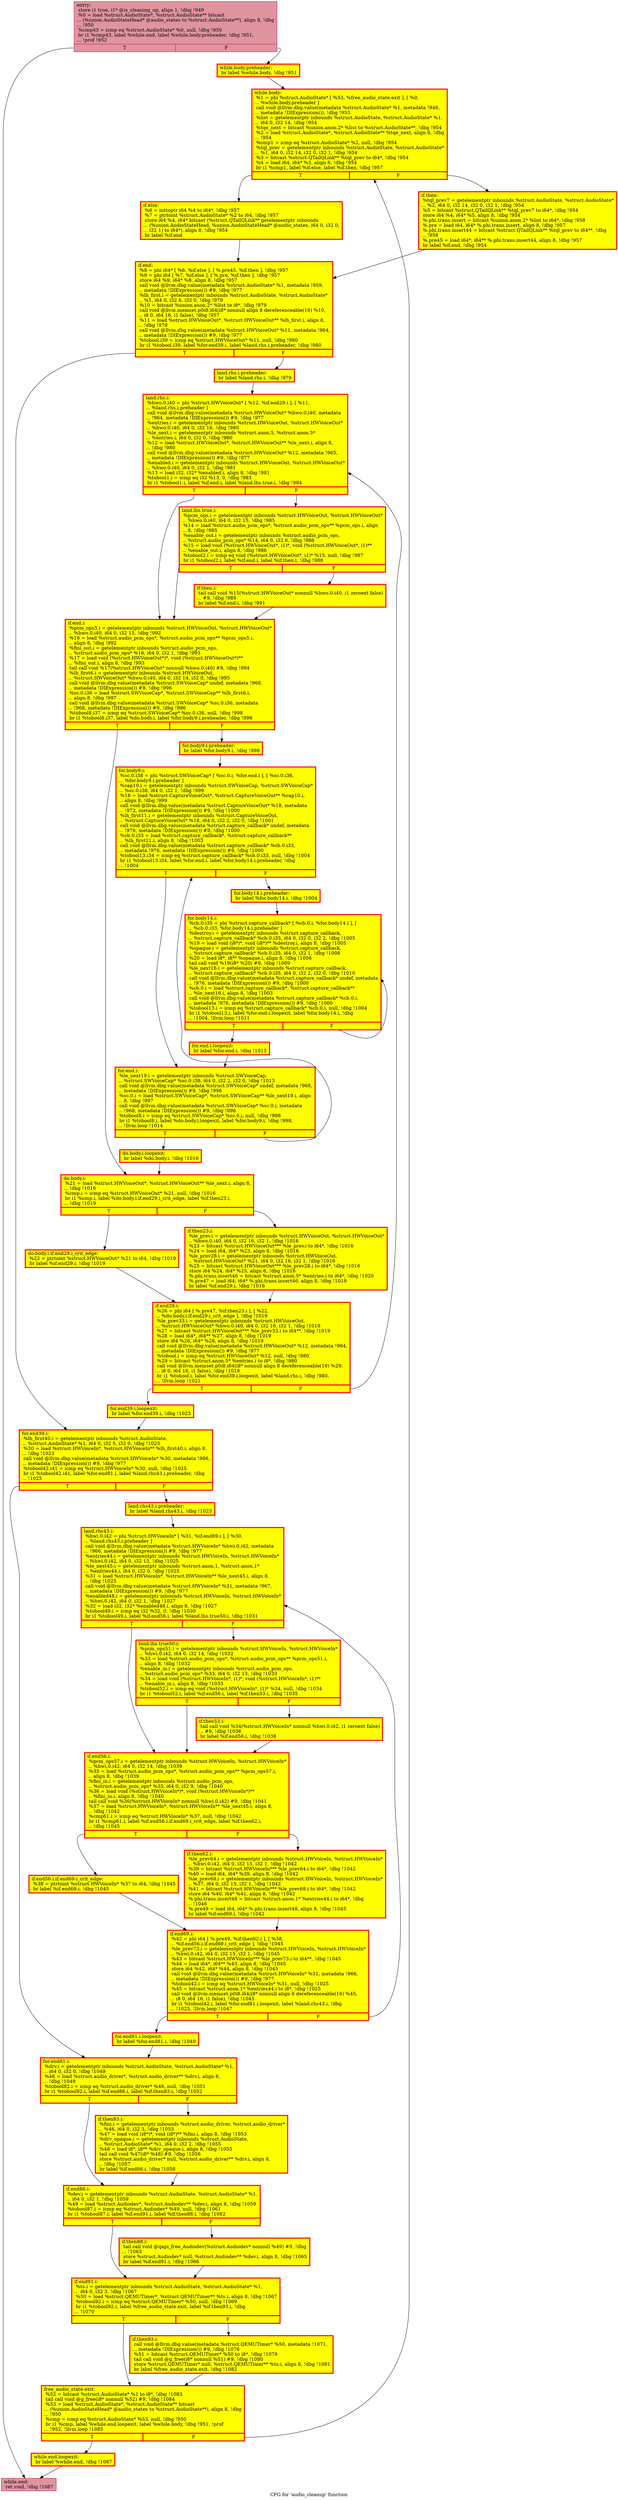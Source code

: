digraph "CFG for 'audio_cleanup' function" {
	label="CFG for 'audio_cleanup' function";

	Node0x56226e7e9290 [shape=record,color="#b70d28ff", style=filled, fillcolor="#b70d2870",label="{entry:\l  store i1 true, i1* @is_cleaning_up, align 1, !dbg !949\l  %0 = load %struct.AudioState*, %struct.AudioState** bitcast\l... (%union.AudioStateHead* @audio_states to %struct.AudioState**), align 8, !dbg\l... !950\l  %cmp43 = icmp eq %struct.AudioState* %0, null, !dbg !950\l  br i1 %cmp43, label %while.end, label %while.body.preheader, !dbg !951,\l... !prof !952\l|{<s0>T|<s1>F}}"];
	Node0x56226e7e9290:s0 -> Node0x56226e7ea740;
	Node0x56226e7e9290:s1 -> Node0x56226e9bbcd0;
	Node0x56226e9bbcd0 [shape=record,penwidth=3.0, style="filled", color="red", fillcolor="yellow",label="{while.body.preheader:                             \l  br label %while.body, !dbg !951\l}"];
	Node0x56226e9bbcd0 -> Node0x56226e7eaa50;
	Node0x56226e7eaa50 [shape=record,penwidth=3.0, style="filled", color="red", fillcolor="yellow",label="{while.body:                                       \l  %1 = phi %struct.AudioState* [ %53, %free_audio_state.exit ], [ %0,\l... %while.body.preheader ]\l  call void @llvm.dbg.value(metadata %struct.AudioState* %1, metadata !946,\l... metadata !DIExpression()), !dbg !953\l  %list = getelementptr inbounds %struct.AudioState, %struct.AudioState* %1,\l... i64 0, i32 14, !dbg !954\l  %tqe_next = bitcast %union.anon.2* %list to %struct.AudioState**, !dbg !954\l  %2 = load %struct.AudioState*, %struct.AudioState** %tqe_next, align 8, !dbg\l... !954\l  %cmp1 = icmp eq %struct.AudioState* %2, null, !dbg !954\l  %tql_prev = getelementptr inbounds %struct.AudioState, %struct.AudioState*\l... %1, i64 0, i32 14, i32 0, i32 1, !dbg !954\l  %3 = bitcast %struct.QTailQLink** %tql_prev to i64*, !dbg !954\l  %4 = load i64, i64* %3, align 8, !dbg !954\l  br i1 %cmp1, label %if.else, label %if.then, !dbg !957\l|{<s0>T|<s1>F}}"];
	Node0x56226e7eaa50:s0 -> Node0x56226e7eb810;
	Node0x56226e7eaa50:s1 -> Node0x56226e7eb730;
	Node0x56226e7eb730 [shape=record,penwidth=3.0, style="filled", color="red", fillcolor="yellow",label="{if.then:                                          \l  %tql_prev7 = getelementptr inbounds %struct.AudioState, %struct.AudioState*\l... %2, i64 0, i32 14, i32 0, i32 1, !dbg !954\l  %5 = bitcast %struct.QTailQLink** %tql_prev7 to i64*, !dbg !954\l  store i64 %4, i64* %5, align 8, !dbg !954\l  %.phi.trans.insert = bitcast %union.anon.2* %list to i64*, !dbg !958\l  %.pre = load i64, i64* %.phi.trans.insert, align 8, !dbg !957\l  %.phi.trans.insert44 = bitcast %struct.QTailQLink** %tql_prev to i64**, !dbg\l... !958\l  %.pre45 = load i64*, i64** %.phi.trans.insert44, align 8, !dbg !957\l  br label %if.end, !dbg !954\l}"];
	Node0x56226e7eb730 -> Node0x56226e7eb7a0;
	Node0x56226e7eb810 [shape=record,penwidth=3.0, style="filled", color="red", fillcolor="yellow",label="{if.else:                                          \l  %6 = inttoptr i64 %4 to i64*, !dbg !957\l  %7 = ptrtoint %struct.AudioState* %2 to i64, !dbg !957\l  store i64 %4, i64* bitcast (%struct.QTailQLink** getelementptr inbounds\l... (%union.AudioStateHead, %union.AudioStateHead* @audio_states, i64 0, i32 0,\l... i32 1) to i64*), align 8, !dbg !954\l  br label %if.end\l}"];
	Node0x56226e7eb810 -> Node0x56226e7eb7a0;
	Node0x56226e7eb7a0 [shape=record,penwidth=3.0, style="filled", color="red", fillcolor="yellow",label="{if.end:                                           \l  %8 = phi i64* [ %6, %if.else ], [ %.pre45, %if.then ], !dbg !957\l  %9 = phi i64 [ %7, %if.else ], [ %.pre, %if.then ], !dbg !957\l  store i64 %9, i64* %8, align 8, !dbg !957\l  call void @llvm.dbg.value(metadata %struct.AudioState* %1, metadata !959,\l... metadata !DIExpression()) #9, !dbg !977\l  %lh_first.i = getelementptr inbounds %struct.AudioState, %struct.AudioState*\l... %1, i64 0, i32 6, i32 0, !dbg !979\l  %10 = bitcast %union.anon.2* %list to i8*, !dbg !979\l  call void @llvm.memset.p0i8.i64(i8* nonnull align 8 dereferenceable(16) %10,\l... i8 0, i64 16, i1 false), !dbg !957\l  %11 = load %struct.HWVoiceOut*, %struct.HWVoiceOut** %lh_first.i, align 8,\l... !dbg !979\l  call void @llvm.dbg.value(metadata %struct.HWVoiceOut* %11, metadata !964,\l... metadata !DIExpression()) #9, !dbg !977\l  %tobool.i39 = icmp eq %struct.HWVoiceOut* %11, null, !dbg !980\l  br i1 %tobool.i39, label %for.end39.i, label %land.rhs.i.preheader, !dbg !980\l|{<s0>T|<s1>F}}"];
	Node0x56226e7eb7a0:s0 -> Node0x56226ea64040;
	Node0x56226e7eb7a0:s1 -> Node0x56226e71ba40;
	Node0x56226e71ba40 [shape=record,penwidth=3.0, style="filled", color="red", fillcolor="yellow",label="{land.rhs.i.preheader:                             \l  br label %land.rhs.i, !dbg !979\l}"];
	Node0x56226e71ba40 -> Node0x56226e7c1ed0;
	Node0x56226e7c1ed0 [shape=record,penwidth=3.0, style="filled", color="red", fillcolor="yellow",label="{land.rhs.i:                                       \l  %hwo.0.i40 = phi %struct.HWVoiceOut* [ %12, %if.end29.i ], [ %11,\l... %land.rhs.i.preheader ]\l  call void @llvm.dbg.value(metadata %struct.HWVoiceOut* %hwo.0.i40, metadata\l... !964, metadata !DIExpression()) #9, !dbg !977\l  %entries.i = getelementptr inbounds %struct.HWVoiceOut, %struct.HWVoiceOut*\l... %hwo.0.i40, i64 0, i32 16, !dbg !980\l  %le_next.i = getelementptr inbounds %struct.anon.5, %struct.anon.5*\l... %entries.i, i64 0, i32 0, !dbg !980\l  %12 = load %struct.HWVoiceOut*, %struct.HWVoiceOut** %le_next.i, align 8,\l... !dbg !980\l  call void @llvm.dbg.value(metadata %struct.HWVoiceOut* %12, metadata !965,\l... metadata !DIExpression()) #9, !dbg !977\l  %enabled.i = getelementptr inbounds %struct.HWVoiceOut, %struct.HWVoiceOut*\l... %hwo.0.i40, i64 0, i32 1, !dbg !981\l  %13 = load i32, i32* %enabled.i, align 8, !dbg !981\l  %tobool1.i = icmp eq i32 %13, 0, !dbg !983\l  br i1 %tobool1.i, label %if.end.i, label %land.lhs.true.i, !dbg !984\l|{<s0>T|<s1>F}}"];
	Node0x56226e7c1ed0:s0 -> Node0x56226e6dac50;
	Node0x56226e7c1ed0:s1 -> Node0x56226ea301e0;
	Node0x56226ea301e0 [shape=record,penwidth=3.0, style="filled", color="red", fillcolor="yellow",label="{land.lhs.true.i:                                  \l  %pcm_ops.i = getelementptr inbounds %struct.HWVoiceOut, %struct.HWVoiceOut*\l... %hwo.0.i40, i64 0, i32 15, !dbg !985\l  %14 = load %struct.audio_pcm_ops*, %struct.audio_pcm_ops** %pcm_ops.i, align\l... 8, !dbg !985\l  %enable_out.i = getelementptr inbounds %struct.audio_pcm_ops,\l... %struct.audio_pcm_ops* %14, i64 0, i32 6, !dbg !986\l  %15 = load void (%struct.HWVoiceOut*, i1)*, void (%struct.HWVoiceOut*, i1)**\l... %enable_out.i, align 8, !dbg !986\l  %tobool2.i = icmp eq void (%struct.HWVoiceOut*, i1)* %15, null, !dbg !987\l  br i1 %tobool2.i, label %if.end.i, label %if.then.i, !dbg !988\l|{<s0>T|<s1>F}}"];
	Node0x56226ea301e0:s0 -> Node0x56226e6dac50;
	Node0x56226ea301e0:s1 -> Node0x56226e9c7c40;
	Node0x56226e9c7c40 [shape=record,penwidth=3.0, style="filled", color="red", fillcolor="yellow",label="{if.then.i:                                        \l  tail call void %15(%struct.HWVoiceOut* nonnull %hwo.0.i40, i1 zeroext false)\l... #9, !dbg !989\l  br label %if.end.i, !dbg !991\l}"];
	Node0x56226e9c7c40 -> Node0x56226e6dac50;
	Node0x56226e6dac50 [shape=record,penwidth=3.0, style="filled", color="red", fillcolor="yellow",label="{if.end.i:                                         \l  %pcm_ops5.i = getelementptr inbounds %struct.HWVoiceOut, %struct.HWVoiceOut*\l... %hwo.0.i40, i64 0, i32 15, !dbg !992\l  %16 = load %struct.audio_pcm_ops*, %struct.audio_pcm_ops** %pcm_ops5.i,\l... align 8, !dbg !992\l  %fini_out.i = getelementptr inbounds %struct.audio_pcm_ops,\l... %struct.audio_pcm_ops* %16, i64 0, i32 1, !dbg !993\l  %17 = load void (%struct.HWVoiceOut*)*, void (%struct.HWVoiceOut*)**\l... %fini_out.i, align 8, !dbg !993\l  tail call void %17(%struct.HWVoiceOut* nonnull %hwo.0.i40) #9, !dbg !994\l  %lh_first6.i = getelementptr inbounds %struct.HWVoiceOut,\l... %struct.HWVoiceOut* %hwo.0.i40, i64 0, i32 14, i32 0, !dbg !995\l  call void @llvm.dbg.value(metadata %struct.SWVoiceCap* undef, metadata !968,\l... metadata !DIExpression()) #9, !dbg !996\l  %sc.0.i36 = load %struct.SWVoiceCap*, %struct.SWVoiceCap** %lh_first6.i,\l... align 8, !dbg !997\l  call void @llvm.dbg.value(metadata %struct.SWVoiceCap* %sc.0.i36, metadata\l... !968, metadata !DIExpression()) #9, !dbg !996\l  %tobool8.i37 = icmp eq %struct.SWVoiceCap* %sc.0.i36, null, !dbg !998\l  br i1 %tobool8.i37, label %do.body.i, label %for.body9.i.preheader, !dbg !998\l|{<s0>T|<s1>F}}"];
	Node0x56226e6dac50:s0 -> Node0x56226e7d43e0;
	Node0x56226e6dac50:s1 -> Node0x56226e77e200;
	Node0x56226e77e200 [shape=record,penwidth=3.0, style="filled", color="red", fillcolor="yellow",label="{for.body9.i.preheader:                            \l  br label %for.body9.i, !dbg !998\l}"];
	Node0x56226e77e200 -> Node0x56226e9c88a0;
	Node0x56226e9c88a0 [shape=record,penwidth=3.0, style="filled", color="red", fillcolor="yellow",label="{for.body9.i:                                      \l  %sc.0.i38 = phi %struct.SWVoiceCap* [ %sc.0.i, %for.end.i ], [ %sc.0.i36,\l... %for.body9.i.preheader ]\l  %cap10.i = getelementptr inbounds %struct.SWVoiceCap, %struct.SWVoiceCap*\l... %sc.0.i38, i64 0, i32 1, !dbg !999\l  %18 = load %struct.CaptureVoiceOut*, %struct.CaptureVoiceOut** %cap10.i,\l... align 8, !dbg !999\l  call void @llvm.dbg.value(metadata %struct.CaptureVoiceOut* %18, metadata\l... !972, metadata !DIExpression()) #9, !dbg !1000\l  %lh_first11.i = getelementptr inbounds %struct.CaptureVoiceOut,\l... %struct.CaptureVoiceOut* %18, i64 0, i32 2, i32 0, !dbg !1001\l  call void @llvm.dbg.value(metadata %struct.capture_callback* undef, metadata\l... !976, metadata !DIExpression()) #9, !dbg !1000\l  %cb.0.i33 = load %struct.capture_callback*, %struct.capture_callback**\l... %lh_first11.i, align 8, !dbg !1003\l  call void @llvm.dbg.value(metadata %struct.capture_callback* %cb.0.i33,\l... metadata !976, metadata !DIExpression()) #9, !dbg !1000\l  %tobool13.i34 = icmp eq %struct.capture_callback* %cb.0.i33, null, !dbg !1004\l  br i1 %tobool13.i34, label %for.end.i, label %for.body14.i.preheader, !dbg\l... !1004\l|{<s0>T|<s1>F}}"];
	Node0x56226e9c88a0:s0 -> Node0x56226ea4b9d0;
	Node0x56226e9c88a0:s1 -> Node0x56226ea95e40;
	Node0x56226ea95e40 [shape=record,penwidth=3.0, style="filled", color="red", fillcolor="yellow",label="{for.body14.i.preheader:                           \l  br label %for.body14.i, !dbg !1004\l}"];
	Node0x56226ea95e40 -> Node0x56226e78f460;
	Node0x56226e78f460 [shape=record,penwidth=3.0, style="filled", color="red", fillcolor="yellow",label="{for.body14.i:                                     \l  %cb.0.i35 = phi %struct.capture_callback* [ %cb.0.i, %for.body14.i ], [\l... %cb.0.i33, %for.body14.i.preheader ]\l  %destroy.i = getelementptr inbounds %struct.capture_callback,\l... %struct.capture_callback* %cb.0.i35, i64 0, i32 0, i32 2, !dbg !1005\l  %19 = load void (i8*)*, void (i8*)** %destroy.i, align 8, !dbg !1005\l  %opaque.i = getelementptr inbounds %struct.capture_callback,\l... %struct.capture_callback* %cb.0.i35, i64 0, i32 1, !dbg !1008\l  %20 = load i8*, i8** %opaque.i, align 8, !dbg !1008\l  tail call void %19(i8* %20) #9, !dbg !1009\l  %le_next16.i = getelementptr inbounds %struct.capture_callback,\l... %struct.capture_callback* %cb.0.i35, i64 0, i32 2, i32 0, !dbg !1010\l  call void @llvm.dbg.value(metadata %struct.capture_callback* undef, metadata\l... !976, metadata !DIExpression()) #9, !dbg !1000\l  %cb.0.i = load %struct.capture_callback*, %struct.capture_callback**\l... %le_next16.i, align 8, !dbg !1003\l  call void @llvm.dbg.value(metadata %struct.capture_callback* %cb.0.i,\l... metadata !976, metadata !DIExpression()) #9, !dbg !1000\l  %tobool13.i = icmp eq %struct.capture_callback* %cb.0.i, null, !dbg !1004\l  br i1 %tobool13.i, label %for.end.i.loopexit, label %for.body14.i, !dbg\l... !1004, !llvm.loop !1011\l|{<s0>T|<s1>F}}"];
	Node0x56226e78f460:s0 -> Node0x56226e6fcde0;
	Node0x56226e78f460:s1 -> Node0x56226e78f460;
	Node0x56226e6fcde0 [shape=record,penwidth=3.0, style="filled", color="red", fillcolor="yellow",label="{for.end.i.loopexit:                               \l  br label %for.end.i, !dbg !1013\l}"];
	Node0x56226e6fcde0 -> Node0x56226ea4b9d0;
	Node0x56226ea4b9d0 [shape=record,penwidth=3.0, style="filled", color="red", fillcolor="yellow",label="{for.end.i:                                        \l  %le_next19.i = getelementptr inbounds %struct.SWVoiceCap,\l... %struct.SWVoiceCap* %sc.0.i38, i64 0, i32 2, i32 0, !dbg !1013\l  call void @llvm.dbg.value(metadata %struct.SWVoiceCap* undef, metadata !968,\l... metadata !DIExpression()) #9, !dbg !996\l  %sc.0.i = load %struct.SWVoiceCap*, %struct.SWVoiceCap** %le_next19.i, align\l... 8, !dbg !997\l  call void @llvm.dbg.value(metadata %struct.SWVoiceCap* %sc.0.i, metadata\l... !968, metadata !DIExpression()) #9, !dbg !996\l  %tobool8.i = icmp eq %struct.SWVoiceCap* %sc.0.i, null, !dbg !998\l  br i1 %tobool8.i, label %do.body.i.loopexit, label %for.body9.i, !dbg !998,\l... !llvm.loop !1014\l|{<s0>T|<s1>F}}"];
	Node0x56226ea4b9d0:s0 -> Node0x56226e9016c0;
	Node0x56226ea4b9d0:s1 -> Node0x56226e9c88a0;
	Node0x56226e9016c0 [shape=record,penwidth=3.0, style="filled", color="red", fillcolor="yellow",label="{do.body.i.loopexit:                               \l  br label %do.body.i, !dbg !1016\l}"];
	Node0x56226e9016c0 -> Node0x56226e7d43e0;
	Node0x56226e7d43e0 [shape=record,penwidth=3.0, style="filled", color="red", fillcolor="yellow",label="{do.body.i:                                        \l  %21 = load %struct.HWVoiceOut*, %struct.HWVoiceOut** %le_next.i, align 8,\l... !dbg !1016\l  %cmp.i = icmp eq %struct.HWVoiceOut* %21, null, !dbg !1016\l  br i1 %cmp.i, label %do.body.i.if.end29.i_crit_edge, label %if.then23.i,\l... !dbg !1019\l|{<s0>T|<s1>F}}"];
	Node0x56226e7d43e0:s0 -> Node0x56226ea7abf0;
	Node0x56226e7d43e0:s1 -> Node0x56226ea775c0;
	Node0x56226ea7abf0 [shape=record,penwidth=3.0, style="filled", color="red", fillcolor="yellow",label="{do.body.i.if.end29.i_crit_edge:                   \l  %22 = ptrtoint %struct.HWVoiceOut* %21 to i64, !dbg !1019\l  br label %if.end29.i, !dbg !1019\l}"];
	Node0x56226ea7abf0 -> Node0x56226e717b20;
	Node0x56226ea775c0 [shape=record,penwidth=3.0, style="filled", color="red", fillcolor="yellow",label="{if.then23.i:                                      \l  %le_prev.i = getelementptr inbounds %struct.HWVoiceOut, %struct.HWVoiceOut*\l... %hwo.0.i40, i64 0, i32 16, i32 1, !dbg !1016\l  %23 = bitcast %struct.HWVoiceOut*** %le_prev.i to i64*, !dbg !1016\l  %24 = load i64, i64* %23, align 8, !dbg !1016\l  %le_prev28.i = getelementptr inbounds %struct.HWVoiceOut,\l... %struct.HWVoiceOut* %21, i64 0, i32 16, i32 1, !dbg !1016\l  %25 = bitcast %struct.HWVoiceOut*** %le_prev28.i to i64*, !dbg !1016\l  store i64 %24, i64* %25, align 8, !dbg !1016\l  %.phi.trans.insert46 = bitcast %struct.anon.5* %entries.i to i64*, !dbg !1020\l  %.pre47 = load i64, i64* %.phi.trans.insert46, align 8, !dbg !1019\l  br label %if.end29.i, !dbg !1016\l}"];
	Node0x56226ea775c0 -> Node0x56226e717b20;
	Node0x56226e717b20 [shape=record,penwidth=3.0, style="filled", color="red", fillcolor="yellow",label="{if.end29.i:                                       \l  %26 = phi i64 [ %.pre47, %if.then23.i ], [ %22,\l... %do.body.i.if.end29.i_crit_edge ], !dbg !1019\l  %le_prev33.i = getelementptr inbounds %struct.HWVoiceOut,\l... %struct.HWVoiceOut* %hwo.0.i40, i64 0, i32 16, i32 1, !dbg !1019\l  %27 = bitcast %struct.HWVoiceOut*** %le_prev33.i to i64**, !dbg !1019\l  %28 = load i64*, i64** %27, align 8, !dbg !1019\l  store i64 %26, i64* %28, align 8, !dbg !1019\l  call void @llvm.dbg.value(metadata %struct.HWVoiceOut* %12, metadata !964,\l... metadata !DIExpression()) #9, !dbg !977\l  %tobool.i = icmp eq %struct.HWVoiceOut* %12, null, !dbg !980\l  %29 = bitcast %struct.anon.5* %entries.i to i8*, !dbg !980\l  call void @llvm.memset.p0i8.i64(i8* nonnull align 8 dereferenceable(16) %29,\l... i8 0, i64 16, i1 false), !dbg !1019\l  br i1 %tobool.i, label %for.end39.i.loopexit, label %land.rhs.i, !dbg !980,\l... !llvm.loop !1021\l|{<s0>T|<s1>F}}"];
	Node0x56226e717b20:s0 -> Node0x56226eac1090;
	Node0x56226e717b20:s1 -> Node0x56226e7c1ed0;
	Node0x56226eac1090 [shape=record,penwidth=3.0, style="filled", color="red", fillcolor="yellow",label="{for.end39.i.loopexit:                             \l  br label %for.end39.i, !dbg !1023\l}"];
	Node0x56226eac1090 -> Node0x56226ea64040;
	Node0x56226ea64040 [shape=record,penwidth=3.0, style="filled", color="red", fillcolor="yellow",label="{for.end39.i:                                      \l  %lh_first40.i = getelementptr inbounds %struct.AudioState,\l... %struct.AudioState* %1, i64 0, i32 5, i32 0, !dbg !1023\l  %30 = load %struct.HWVoiceIn*, %struct.HWVoiceIn** %lh_first40.i, align 8,\l... !dbg !1023\l  call void @llvm.dbg.value(metadata %struct.HWVoiceIn* %30, metadata !966,\l... metadata !DIExpression()) #9, !dbg !977\l  %tobool42.i41 = icmp eq %struct.HWVoiceIn* %30, null, !dbg !1025\l  br i1 %tobool42.i41, label %for.end81.i, label %land.rhs43.i.preheader, !dbg\l... !1025\l|{<s0>T|<s1>F}}"];
	Node0x56226ea64040:s0 -> Node0x56226ea44dd0;
	Node0x56226ea64040:s1 -> Node0x56226e6bd590;
	Node0x56226e6bd590 [shape=record,penwidth=3.0, style="filled", color="red", fillcolor="yellow",label="{land.rhs43.i.preheader:                           \l  br label %land.rhs43.i, !dbg !1023\l}"];
	Node0x56226e6bd590 -> Node0x56226ea41860;
	Node0x56226ea41860 [shape=record,penwidth=3.0, style="filled", color="red", fillcolor="yellow",label="{land.rhs43.i:                                     \l  %hwi.0.i42 = phi %struct.HWVoiceIn* [ %31, %if.end69.i ], [ %30,\l... %land.rhs43.i.preheader ]\l  call void @llvm.dbg.value(metadata %struct.HWVoiceIn* %hwi.0.i42, metadata\l... !966, metadata !DIExpression()) #9, !dbg !977\l  %entries44.i = getelementptr inbounds %struct.HWVoiceIn, %struct.HWVoiceIn*\l... %hwi.0.i42, i64 0, i32 15, !dbg !1025\l  %le_next45.i = getelementptr inbounds %struct.anon.1, %struct.anon.1*\l... %entries44.i, i64 0, i32 0, !dbg !1025\l  %31 = load %struct.HWVoiceIn*, %struct.HWVoiceIn** %le_next45.i, align 8,\l... !dbg !1025\l  call void @llvm.dbg.value(metadata %struct.HWVoiceIn* %31, metadata !967,\l... metadata !DIExpression()) #9, !dbg !977\l  %enabled48.i = getelementptr inbounds %struct.HWVoiceIn, %struct.HWVoiceIn*\l... %hwi.0.i42, i64 0, i32 1, !dbg !1027\l  %32 = load i32, i32* %enabled48.i, align 8, !dbg !1027\l  %tobool49.i = icmp eq i32 %32, 0, !dbg !1030\l  br i1 %tobool49.i, label %if.end56.i, label %land.lhs.true50.i, !dbg !1031\l|{<s0>T|<s1>F}}"];
	Node0x56226ea41860:s0 -> Node0x56226ea48ab0;
	Node0x56226ea41860:s1 -> Node0x56226ea894f0;
	Node0x56226ea894f0 [shape=record,penwidth=3.0, style="filled", color="red", fillcolor="yellow",label="{land.lhs.true50.i:                                \l  %pcm_ops51.i = getelementptr inbounds %struct.HWVoiceIn, %struct.HWVoiceIn*\l... %hwi.0.i42, i64 0, i32 14, !dbg !1032\l  %33 = load %struct.audio_pcm_ops*, %struct.audio_pcm_ops** %pcm_ops51.i,\l... align 8, !dbg !1032\l  %enable_in.i = getelementptr inbounds %struct.audio_pcm_ops,\l... %struct.audio_pcm_ops* %33, i64 0, i32 13, !dbg !1033\l  %34 = load void (%struct.HWVoiceIn*, i1)*, void (%struct.HWVoiceIn*, i1)**\l... %enable_in.i, align 8, !dbg !1033\l  %tobool52.i = icmp eq void (%struct.HWVoiceIn*, i1)* %34, null, !dbg !1034\l  br i1 %tobool52.i, label %if.end56.i, label %if.then53.i, !dbg !1035\l|{<s0>T|<s1>F}}"];
	Node0x56226ea894f0:s0 -> Node0x56226ea48ab0;
	Node0x56226ea894f0:s1 -> Node0x56226ea2acd0;
	Node0x56226ea2acd0 [shape=record,penwidth=3.0, style="filled", color="red", fillcolor="yellow",label="{if.then53.i:                                      \l  tail call void %34(%struct.HWVoiceIn* nonnull %hwi.0.i42, i1 zeroext false)\l... #9, !dbg !1036\l  br label %if.end56.i, !dbg !1038\l}"];
	Node0x56226ea2acd0 -> Node0x56226ea48ab0;
	Node0x56226ea48ab0 [shape=record,penwidth=3.0, style="filled", color="red", fillcolor="yellow",label="{if.end56.i:                                       \l  %pcm_ops57.i = getelementptr inbounds %struct.HWVoiceIn, %struct.HWVoiceIn*\l... %hwi.0.i42, i64 0, i32 14, !dbg !1039\l  %35 = load %struct.audio_pcm_ops*, %struct.audio_pcm_ops** %pcm_ops57.i,\l... align 8, !dbg !1039\l  %fini_in.i = getelementptr inbounds %struct.audio_pcm_ops,\l... %struct.audio_pcm_ops* %35, i64 0, i32 9, !dbg !1040\l  %36 = load void (%struct.HWVoiceIn*)*, void (%struct.HWVoiceIn*)**\l... %fini_in.i, align 8, !dbg !1040\l  tail call void %36(%struct.HWVoiceIn* nonnull %hwi.0.i42) #9, !dbg !1041\l  %37 = load %struct.HWVoiceIn*, %struct.HWVoiceIn** %le_next45.i, align 8,\l... !dbg !1042\l  %cmp61.i = icmp eq %struct.HWVoiceIn* %37, null, !dbg !1042\l  br i1 %cmp61.i, label %if.end56.i.if.end69.i_crit_edge, label %if.then62.i,\l... !dbg !1045\l|{<s0>T|<s1>F}}"];
	Node0x56226ea48ab0:s0 -> Node0x56226e9975e0;
	Node0x56226ea48ab0:s1 -> Node0x56226e95a760;
	Node0x56226e9975e0 [shape=record,penwidth=3.0, style="filled", color="red", fillcolor="yellow",label="{if.end56.i.if.end69.i_crit_edge:                  \l  %38 = ptrtoint %struct.HWVoiceIn* %37 to i64, !dbg !1045\l  br label %if.end69.i, !dbg !1045\l}"];
	Node0x56226e9975e0 -> Node0x56226ea329a0;
	Node0x56226e95a760 [shape=record,penwidth=3.0, style="filled", color="red", fillcolor="yellow",label="{if.then62.i:                                      \l  %le_prev64.i = getelementptr inbounds %struct.HWVoiceIn, %struct.HWVoiceIn*\l... %hwi.0.i42, i64 0, i32 15, i32 1, !dbg !1042\l  %39 = bitcast %struct.HWVoiceIn*** %le_prev64.i to i64*, !dbg !1042\l  %40 = load i64, i64* %39, align 8, !dbg !1042\l  %le_prev68.i = getelementptr inbounds %struct.HWVoiceIn, %struct.HWVoiceIn*\l... %37, i64 0, i32 15, i32 1, !dbg !1042\l  %41 = bitcast %struct.HWVoiceIn*** %le_prev68.i to i64*, !dbg !1042\l  store i64 %40, i64* %41, align 8, !dbg !1042\l  %.phi.trans.insert48 = bitcast %struct.anon.1* %entries44.i to i64*, !dbg\l... !1046\l  %.pre49 = load i64, i64* %.phi.trans.insert48, align 8, !dbg !1045\l  br label %if.end69.i, !dbg !1042\l}"];
	Node0x56226e95a760 -> Node0x56226ea329a0;
	Node0x56226ea329a0 [shape=record,penwidth=3.0, style="filled", color="red", fillcolor="yellow",label="{if.end69.i:                                       \l  %42 = phi i64 [ %.pre49, %if.then62.i ], [ %38,\l... %if.end56.i.if.end69.i_crit_edge ], !dbg !1045\l  %le_prev73.i = getelementptr inbounds %struct.HWVoiceIn, %struct.HWVoiceIn*\l... %hwi.0.i42, i64 0, i32 15, i32 1, !dbg !1045\l  %43 = bitcast %struct.HWVoiceIn*** %le_prev73.i to i64**, !dbg !1045\l  %44 = load i64*, i64** %43, align 8, !dbg !1045\l  store i64 %42, i64* %44, align 8, !dbg !1045\l  call void @llvm.dbg.value(metadata %struct.HWVoiceIn* %31, metadata !966,\l... metadata !DIExpression()) #9, !dbg !977\l  %tobool42.i = icmp eq %struct.HWVoiceIn* %31, null, !dbg !1025\l  %45 = bitcast %struct.anon.1* %entries44.i to i8*, !dbg !1025\l  call void @llvm.memset.p0i8.i64(i8* nonnull align 8 dereferenceable(16) %45,\l... i8 0, i64 16, i1 false), !dbg !1045\l  br i1 %tobool42.i, label %for.end81.i.loopexit, label %land.rhs43.i, !dbg\l... !1025, !llvm.loop !1047\l|{<s0>T|<s1>F}}"];
	Node0x56226ea329a0:s0 -> Node0x56226e75c0e0;
	Node0x56226ea329a0:s1 -> Node0x56226ea41860;
	Node0x56226e75c0e0 [shape=record,penwidth=3.0, style="filled", color="red", fillcolor="yellow",label="{for.end81.i.loopexit:                             \l  br label %for.end81.i, !dbg !1049\l}"];
	Node0x56226e75c0e0 -> Node0x56226ea44dd0;
	Node0x56226ea44dd0 [shape=record,penwidth=3.0, style="filled", color="red", fillcolor="yellow",label="{for.end81.i:                                      \l  %drv.i = getelementptr inbounds %struct.AudioState, %struct.AudioState* %1,\l... i64 0, i32 0, !dbg !1049\l  %46 = load %struct.audio_driver*, %struct.audio_driver** %drv.i, align 8,\l... !dbg !1049\l  %tobool82.i = icmp eq %struct.audio_driver* %46, null, !dbg !1051\l  br i1 %tobool82.i, label %if.end86.i, label %if.then83.i, !dbg !1052\l|{<s0>T|<s1>F}}"];
	Node0x56226ea44dd0:s0 -> Node0x56226e9fa3c0;
	Node0x56226ea44dd0:s1 -> Node0x56226ea44e20;
	Node0x56226ea44e20 [shape=record,penwidth=3.0, style="filled", color="red", fillcolor="yellow",label="{if.then83.i:                                      \l  %fini.i = getelementptr inbounds %struct.audio_driver, %struct.audio_driver*\l... %46, i64 0, i32 3, !dbg !1053\l  %47 = load void (i8*)*, void (i8*)** %fini.i, align 8, !dbg !1053\l  %drv_opaque.i = getelementptr inbounds %struct.AudioState,\l... %struct.AudioState* %1, i64 0, i32 2, !dbg !1055\l  %48 = load i8*, i8** %drv_opaque.i, align 8, !dbg !1055\l  tail call void %47(i8* %48) #9, !dbg !1056\l  store %struct.audio_driver* null, %struct.audio_driver** %drv.i, align 8,\l... !dbg !1057\l  br label %if.end86.i, !dbg !1058\l}"];
	Node0x56226ea44e20 -> Node0x56226e9fa3c0;
	Node0x56226e9fa3c0 [shape=record,penwidth=3.0, style="filled", color="red", fillcolor="yellow",label="{if.end86.i:                                       \l  %dev.i = getelementptr inbounds %struct.AudioState, %struct.AudioState* %1,\l... i64 0, i32 1, !dbg !1059\l  %49 = load %struct.Audiodev*, %struct.Audiodev** %dev.i, align 8, !dbg !1059\l  %tobool87.i = icmp eq %struct.Audiodev* %49, null, !dbg !1061\l  br i1 %tobool87.i, label %if.end91.i, label %if.then88.i, !dbg !1062\l|{<s0>T|<s1>F}}"];
	Node0x56226e9fa3c0:s0 -> Node0x56226e8bb9a0;
	Node0x56226e9fa3c0:s1 -> Node0x56226e9fa410;
	Node0x56226e9fa410 [shape=record,penwidth=3.0, style="filled", color="red", fillcolor="yellow",label="{if.then88.i:                                      \l  tail call void @qapi_free_Audiodev(%struct.Audiodev* nonnull %49) #9, !dbg\l... !1063\l  store %struct.Audiodev* null, %struct.Audiodev** %dev.i, align 8, !dbg !1065\l  br label %if.end91.i, !dbg !1066\l}"];
	Node0x56226e9fa410 -> Node0x56226e8bb9a0;
	Node0x56226e8bb9a0 [shape=record,penwidth=3.0, style="filled", color="red", fillcolor="yellow",label="{if.end91.i:                                       \l  %ts.i = getelementptr inbounds %struct.AudioState, %struct.AudioState* %1,\l... i64 0, i32 3, !dbg !1067\l  %50 = load %struct.QEMUTimer*, %struct.QEMUTimer** %ts.i, align 8, !dbg !1067\l  %tobool92.i = icmp eq %struct.QEMUTimer* %50, null, !dbg !1069\l  br i1 %tobool92.i, label %free_audio_state.exit, label %if.then93.i, !dbg\l... !1070\l|{<s0>T|<s1>F}}"];
	Node0x56226e8bb9a0:s0 -> Node0x56226ea41630;
	Node0x56226e8bb9a0:s1 -> Node0x56226e8bace0;
	Node0x56226e8bace0 [shape=record,penwidth=3.0, style="filled", color="red", fillcolor="yellow",label="{if.then93.i:                                      \l  call void @llvm.dbg.value(metadata %struct.QEMUTimer* %50, metadata !1071,\l... metadata !DIExpression()) #9, !dbg !1076\l  %51 = bitcast %struct.QEMUTimer* %50 to i8*, !dbg !1079\l  tail call void @g_free(i8* nonnull %51) #9, !dbg !1080\l  store %struct.QEMUTimer* null, %struct.QEMUTimer** %ts.i, align 8, !dbg !1081\l  br label %free_audio_state.exit, !dbg !1082\l}"];
	Node0x56226e8bace0 -> Node0x56226ea41630;
	Node0x56226ea41630 [shape=record,penwidth=3.0, style="filled", color="red", fillcolor="yellow",label="{free_audio_state.exit:                            \l  %52 = bitcast %struct.AudioState* %1 to i8*, !dbg !1083\l  tail call void @g_free(i8* nonnull %52) #9, !dbg !1084\l  %53 = load %struct.AudioState*, %struct.AudioState** bitcast\l... (%union.AudioStateHead* @audio_states to %struct.AudioState**), align 8, !dbg\l... !950\l  %cmp = icmp eq %struct.AudioState* %53, null, !dbg !950\l  br i1 %cmp, label %while.end.loopexit, label %while.body, !dbg !951, !prof\l... !952, !llvm.loop !1085\l|{<s0>T|<s1>F}}"];
	Node0x56226ea41630:s0 -> Node0x56226ea57a30;
	Node0x56226ea41630:s1 -> Node0x56226e7eaa50;
	Node0x56226ea57a30 [shape=record,penwidth=3.0, style="filled", color="red", fillcolor="yellow",label="{while.end.loopexit:                               \l  br label %while.end, !dbg !1087\l}"];
	Node0x56226ea57a30 -> Node0x56226e7ea740;
	Node0x56226e7ea740 [shape=record,color="#b70d28ff", style=filled, fillcolor="#b70d2870",label="{while.end:                                        \l  ret void, !dbg !1087\l}"];
}
